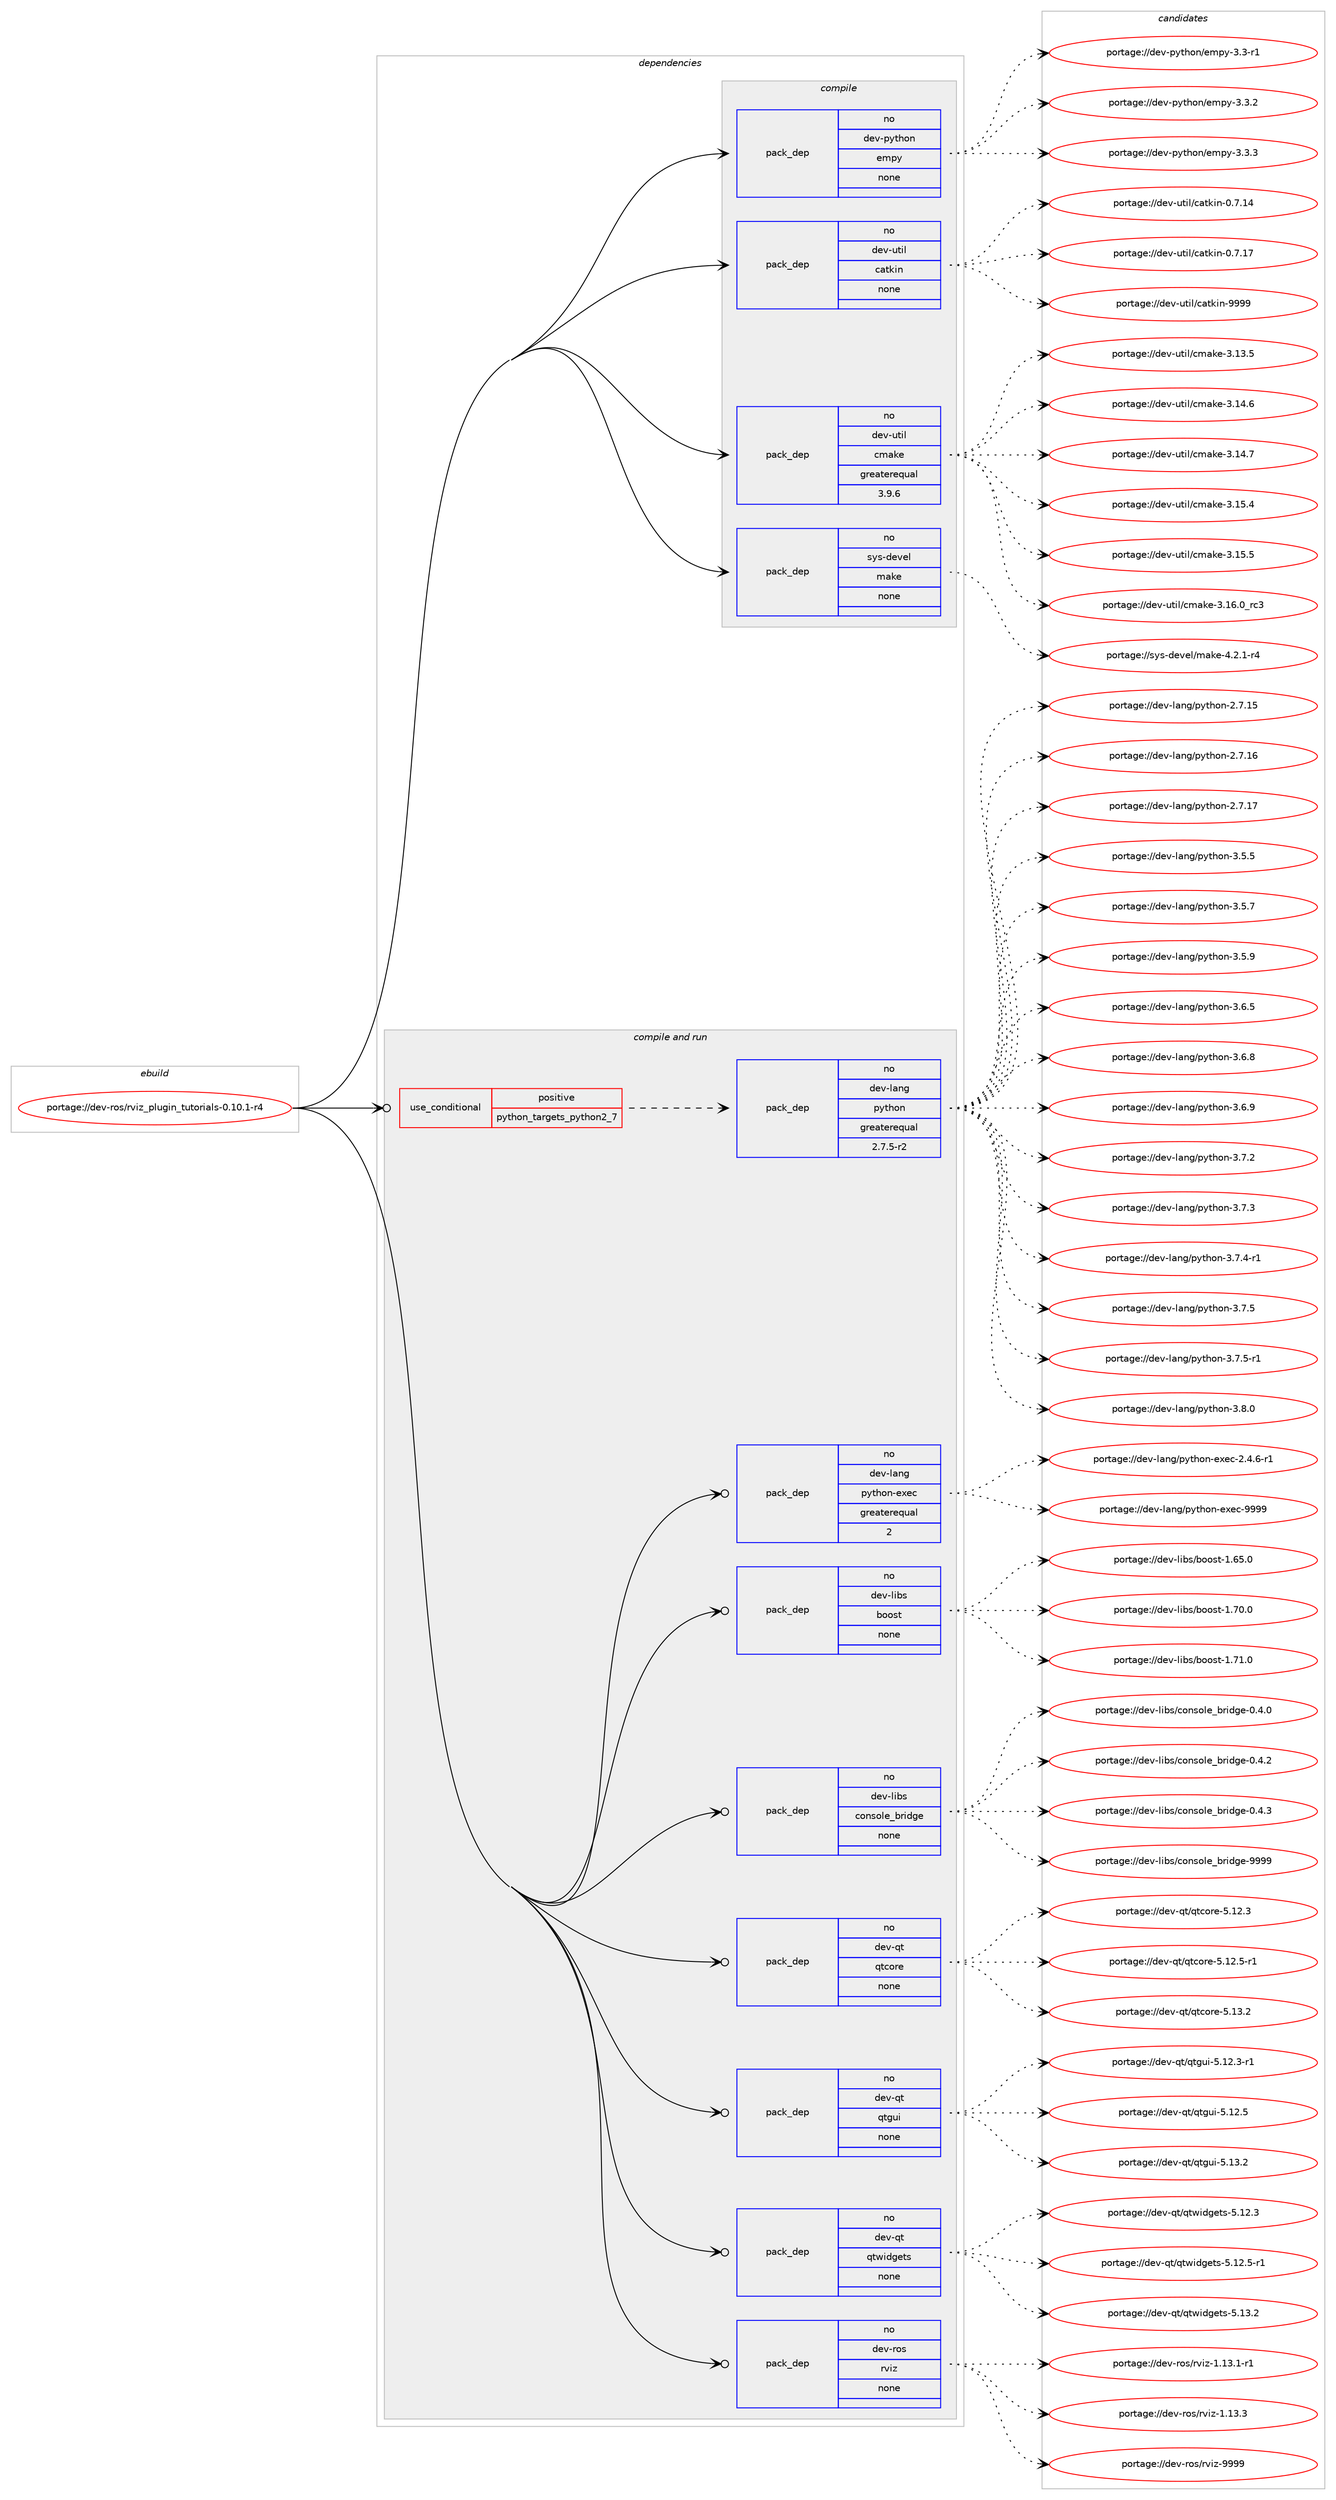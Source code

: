 digraph prolog {

# *************
# Graph options
# *************

newrank=true;
concentrate=true;
compound=true;
graph [rankdir=LR,fontname=Helvetica,fontsize=10,ranksep=1.5];#, ranksep=2.5, nodesep=0.2];
edge  [arrowhead=vee];
node  [fontname=Helvetica,fontsize=10];

# **********
# The ebuild
# **********

subgraph cluster_leftcol {
color=gray;
rank=same;
label=<<i>ebuild</i>>;
id [label="portage://dev-ros/rviz_plugin_tutorials-0.10.1-r4", color=red, width=4, href="../dev-ros/rviz_plugin_tutorials-0.10.1-r4.svg"];
}

# ****************
# The dependencies
# ****************

subgraph cluster_midcol {
color=gray;
label=<<i>dependencies</i>>;
subgraph cluster_compile {
fillcolor="#eeeeee";
style=filled;
label=<<i>compile</i>>;
subgraph pack153692 {
dependency201791 [label=<<TABLE BORDER="0" CELLBORDER="1" CELLSPACING="0" CELLPADDING="4" WIDTH="220"><TR><TD ROWSPAN="6" CELLPADDING="30">pack_dep</TD></TR><TR><TD WIDTH="110">no</TD></TR><TR><TD>dev-python</TD></TR><TR><TD>empy</TD></TR><TR><TD>none</TD></TR><TR><TD></TD></TR></TABLE>>, shape=none, color=blue];
}
id:e -> dependency201791:w [weight=20,style="solid",arrowhead="vee"];
subgraph pack153693 {
dependency201792 [label=<<TABLE BORDER="0" CELLBORDER="1" CELLSPACING="0" CELLPADDING="4" WIDTH="220"><TR><TD ROWSPAN="6" CELLPADDING="30">pack_dep</TD></TR><TR><TD WIDTH="110">no</TD></TR><TR><TD>dev-util</TD></TR><TR><TD>catkin</TD></TR><TR><TD>none</TD></TR><TR><TD></TD></TR></TABLE>>, shape=none, color=blue];
}
id:e -> dependency201792:w [weight=20,style="solid",arrowhead="vee"];
subgraph pack153694 {
dependency201793 [label=<<TABLE BORDER="0" CELLBORDER="1" CELLSPACING="0" CELLPADDING="4" WIDTH="220"><TR><TD ROWSPAN="6" CELLPADDING="30">pack_dep</TD></TR><TR><TD WIDTH="110">no</TD></TR><TR><TD>dev-util</TD></TR><TR><TD>cmake</TD></TR><TR><TD>greaterequal</TD></TR><TR><TD>3.9.6</TD></TR></TABLE>>, shape=none, color=blue];
}
id:e -> dependency201793:w [weight=20,style="solid",arrowhead="vee"];
subgraph pack153695 {
dependency201794 [label=<<TABLE BORDER="0" CELLBORDER="1" CELLSPACING="0" CELLPADDING="4" WIDTH="220"><TR><TD ROWSPAN="6" CELLPADDING="30">pack_dep</TD></TR><TR><TD WIDTH="110">no</TD></TR><TR><TD>sys-devel</TD></TR><TR><TD>make</TD></TR><TR><TD>none</TD></TR><TR><TD></TD></TR></TABLE>>, shape=none, color=blue];
}
id:e -> dependency201794:w [weight=20,style="solid",arrowhead="vee"];
}
subgraph cluster_compileandrun {
fillcolor="#eeeeee";
style=filled;
label=<<i>compile and run</i>>;
subgraph cond44673 {
dependency201795 [label=<<TABLE BORDER="0" CELLBORDER="1" CELLSPACING="0" CELLPADDING="4"><TR><TD ROWSPAN="3" CELLPADDING="10">use_conditional</TD></TR><TR><TD>positive</TD></TR><TR><TD>python_targets_python2_7</TD></TR></TABLE>>, shape=none, color=red];
subgraph pack153696 {
dependency201796 [label=<<TABLE BORDER="0" CELLBORDER="1" CELLSPACING="0" CELLPADDING="4" WIDTH="220"><TR><TD ROWSPAN="6" CELLPADDING="30">pack_dep</TD></TR><TR><TD WIDTH="110">no</TD></TR><TR><TD>dev-lang</TD></TR><TR><TD>python</TD></TR><TR><TD>greaterequal</TD></TR><TR><TD>2.7.5-r2</TD></TR></TABLE>>, shape=none, color=blue];
}
dependency201795:e -> dependency201796:w [weight=20,style="dashed",arrowhead="vee"];
}
id:e -> dependency201795:w [weight=20,style="solid",arrowhead="odotvee"];
subgraph pack153697 {
dependency201797 [label=<<TABLE BORDER="0" CELLBORDER="1" CELLSPACING="0" CELLPADDING="4" WIDTH="220"><TR><TD ROWSPAN="6" CELLPADDING="30">pack_dep</TD></TR><TR><TD WIDTH="110">no</TD></TR><TR><TD>dev-lang</TD></TR><TR><TD>python-exec</TD></TR><TR><TD>greaterequal</TD></TR><TR><TD>2</TD></TR></TABLE>>, shape=none, color=blue];
}
id:e -> dependency201797:w [weight=20,style="solid",arrowhead="odotvee"];
subgraph pack153698 {
dependency201798 [label=<<TABLE BORDER="0" CELLBORDER="1" CELLSPACING="0" CELLPADDING="4" WIDTH="220"><TR><TD ROWSPAN="6" CELLPADDING="30">pack_dep</TD></TR><TR><TD WIDTH="110">no</TD></TR><TR><TD>dev-libs</TD></TR><TR><TD>boost</TD></TR><TR><TD>none</TD></TR><TR><TD></TD></TR></TABLE>>, shape=none, color=blue];
}
id:e -> dependency201798:w [weight=20,style="solid",arrowhead="odotvee"];
subgraph pack153699 {
dependency201799 [label=<<TABLE BORDER="0" CELLBORDER="1" CELLSPACING="0" CELLPADDING="4" WIDTH="220"><TR><TD ROWSPAN="6" CELLPADDING="30">pack_dep</TD></TR><TR><TD WIDTH="110">no</TD></TR><TR><TD>dev-libs</TD></TR><TR><TD>console_bridge</TD></TR><TR><TD>none</TD></TR><TR><TD></TD></TR></TABLE>>, shape=none, color=blue];
}
id:e -> dependency201799:w [weight=20,style="solid",arrowhead="odotvee"];
subgraph pack153700 {
dependency201800 [label=<<TABLE BORDER="0" CELLBORDER="1" CELLSPACING="0" CELLPADDING="4" WIDTH="220"><TR><TD ROWSPAN="6" CELLPADDING="30">pack_dep</TD></TR><TR><TD WIDTH="110">no</TD></TR><TR><TD>dev-qt</TD></TR><TR><TD>qtcore</TD></TR><TR><TD>none</TD></TR><TR><TD></TD></TR></TABLE>>, shape=none, color=blue];
}
id:e -> dependency201800:w [weight=20,style="solid",arrowhead="odotvee"];
subgraph pack153701 {
dependency201801 [label=<<TABLE BORDER="0" CELLBORDER="1" CELLSPACING="0" CELLPADDING="4" WIDTH="220"><TR><TD ROWSPAN="6" CELLPADDING="30">pack_dep</TD></TR><TR><TD WIDTH="110">no</TD></TR><TR><TD>dev-qt</TD></TR><TR><TD>qtgui</TD></TR><TR><TD>none</TD></TR><TR><TD></TD></TR></TABLE>>, shape=none, color=blue];
}
id:e -> dependency201801:w [weight=20,style="solid",arrowhead="odotvee"];
subgraph pack153702 {
dependency201802 [label=<<TABLE BORDER="0" CELLBORDER="1" CELLSPACING="0" CELLPADDING="4" WIDTH="220"><TR><TD ROWSPAN="6" CELLPADDING="30">pack_dep</TD></TR><TR><TD WIDTH="110">no</TD></TR><TR><TD>dev-qt</TD></TR><TR><TD>qtwidgets</TD></TR><TR><TD>none</TD></TR><TR><TD></TD></TR></TABLE>>, shape=none, color=blue];
}
id:e -> dependency201802:w [weight=20,style="solid",arrowhead="odotvee"];
subgraph pack153703 {
dependency201803 [label=<<TABLE BORDER="0" CELLBORDER="1" CELLSPACING="0" CELLPADDING="4" WIDTH="220"><TR><TD ROWSPAN="6" CELLPADDING="30">pack_dep</TD></TR><TR><TD WIDTH="110">no</TD></TR><TR><TD>dev-ros</TD></TR><TR><TD>rviz</TD></TR><TR><TD>none</TD></TR><TR><TD></TD></TR></TABLE>>, shape=none, color=blue];
}
id:e -> dependency201803:w [weight=20,style="solid",arrowhead="odotvee"];
}
subgraph cluster_run {
fillcolor="#eeeeee";
style=filled;
label=<<i>run</i>>;
}
}

# **************
# The candidates
# **************

subgraph cluster_choices {
rank=same;
color=gray;
label=<<i>candidates</i>>;

subgraph choice153692 {
color=black;
nodesep=1;
choiceportage1001011184511212111610411111047101109112121455146514511449 [label="portage://dev-python/empy-3.3-r1", color=red, width=4,href="../dev-python/empy-3.3-r1.svg"];
choiceportage1001011184511212111610411111047101109112121455146514650 [label="portage://dev-python/empy-3.3.2", color=red, width=4,href="../dev-python/empy-3.3.2.svg"];
choiceportage1001011184511212111610411111047101109112121455146514651 [label="portage://dev-python/empy-3.3.3", color=red, width=4,href="../dev-python/empy-3.3.3.svg"];
dependency201791:e -> choiceportage1001011184511212111610411111047101109112121455146514511449:w [style=dotted,weight="100"];
dependency201791:e -> choiceportage1001011184511212111610411111047101109112121455146514650:w [style=dotted,weight="100"];
dependency201791:e -> choiceportage1001011184511212111610411111047101109112121455146514651:w [style=dotted,weight="100"];
}
subgraph choice153693 {
color=black;
nodesep=1;
choiceportage1001011184511711610510847999711610710511045484655464952 [label="portage://dev-util/catkin-0.7.14", color=red, width=4,href="../dev-util/catkin-0.7.14.svg"];
choiceportage1001011184511711610510847999711610710511045484655464955 [label="portage://dev-util/catkin-0.7.17", color=red, width=4,href="../dev-util/catkin-0.7.17.svg"];
choiceportage100101118451171161051084799971161071051104557575757 [label="portage://dev-util/catkin-9999", color=red, width=4,href="../dev-util/catkin-9999.svg"];
dependency201792:e -> choiceportage1001011184511711610510847999711610710511045484655464952:w [style=dotted,weight="100"];
dependency201792:e -> choiceportage1001011184511711610510847999711610710511045484655464955:w [style=dotted,weight="100"];
dependency201792:e -> choiceportage100101118451171161051084799971161071051104557575757:w [style=dotted,weight="100"];
}
subgraph choice153694 {
color=black;
nodesep=1;
choiceportage1001011184511711610510847991099710710145514649514653 [label="portage://dev-util/cmake-3.13.5", color=red, width=4,href="../dev-util/cmake-3.13.5.svg"];
choiceportage1001011184511711610510847991099710710145514649524654 [label="portage://dev-util/cmake-3.14.6", color=red, width=4,href="../dev-util/cmake-3.14.6.svg"];
choiceportage1001011184511711610510847991099710710145514649524655 [label="portage://dev-util/cmake-3.14.7", color=red, width=4,href="../dev-util/cmake-3.14.7.svg"];
choiceportage1001011184511711610510847991099710710145514649534652 [label="portage://dev-util/cmake-3.15.4", color=red, width=4,href="../dev-util/cmake-3.15.4.svg"];
choiceportage1001011184511711610510847991099710710145514649534653 [label="portage://dev-util/cmake-3.15.5", color=red, width=4,href="../dev-util/cmake-3.15.5.svg"];
choiceportage1001011184511711610510847991099710710145514649544648951149951 [label="portage://dev-util/cmake-3.16.0_rc3", color=red, width=4,href="../dev-util/cmake-3.16.0_rc3.svg"];
dependency201793:e -> choiceportage1001011184511711610510847991099710710145514649514653:w [style=dotted,weight="100"];
dependency201793:e -> choiceportage1001011184511711610510847991099710710145514649524654:w [style=dotted,weight="100"];
dependency201793:e -> choiceportage1001011184511711610510847991099710710145514649524655:w [style=dotted,weight="100"];
dependency201793:e -> choiceportage1001011184511711610510847991099710710145514649534652:w [style=dotted,weight="100"];
dependency201793:e -> choiceportage1001011184511711610510847991099710710145514649534653:w [style=dotted,weight="100"];
dependency201793:e -> choiceportage1001011184511711610510847991099710710145514649544648951149951:w [style=dotted,weight="100"];
}
subgraph choice153695 {
color=black;
nodesep=1;
choiceportage1151211154510010111810110847109971071014552465046494511452 [label="portage://sys-devel/make-4.2.1-r4", color=red, width=4,href="../sys-devel/make-4.2.1-r4.svg"];
dependency201794:e -> choiceportage1151211154510010111810110847109971071014552465046494511452:w [style=dotted,weight="100"];
}
subgraph choice153696 {
color=black;
nodesep=1;
choiceportage10010111845108971101034711212111610411111045504655464953 [label="portage://dev-lang/python-2.7.15", color=red, width=4,href="../dev-lang/python-2.7.15.svg"];
choiceportage10010111845108971101034711212111610411111045504655464954 [label="portage://dev-lang/python-2.7.16", color=red, width=4,href="../dev-lang/python-2.7.16.svg"];
choiceportage10010111845108971101034711212111610411111045504655464955 [label="portage://dev-lang/python-2.7.17", color=red, width=4,href="../dev-lang/python-2.7.17.svg"];
choiceportage100101118451089711010347112121116104111110455146534653 [label="portage://dev-lang/python-3.5.5", color=red, width=4,href="../dev-lang/python-3.5.5.svg"];
choiceportage100101118451089711010347112121116104111110455146534655 [label="portage://dev-lang/python-3.5.7", color=red, width=4,href="../dev-lang/python-3.5.7.svg"];
choiceportage100101118451089711010347112121116104111110455146534657 [label="portage://dev-lang/python-3.5.9", color=red, width=4,href="../dev-lang/python-3.5.9.svg"];
choiceportage100101118451089711010347112121116104111110455146544653 [label="portage://dev-lang/python-3.6.5", color=red, width=4,href="../dev-lang/python-3.6.5.svg"];
choiceportage100101118451089711010347112121116104111110455146544656 [label="portage://dev-lang/python-3.6.8", color=red, width=4,href="../dev-lang/python-3.6.8.svg"];
choiceportage100101118451089711010347112121116104111110455146544657 [label="portage://dev-lang/python-3.6.9", color=red, width=4,href="../dev-lang/python-3.6.9.svg"];
choiceportage100101118451089711010347112121116104111110455146554650 [label="portage://dev-lang/python-3.7.2", color=red, width=4,href="../dev-lang/python-3.7.2.svg"];
choiceportage100101118451089711010347112121116104111110455146554651 [label="portage://dev-lang/python-3.7.3", color=red, width=4,href="../dev-lang/python-3.7.3.svg"];
choiceportage1001011184510897110103471121211161041111104551465546524511449 [label="portage://dev-lang/python-3.7.4-r1", color=red, width=4,href="../dev-lang/python-3.7.4-r1.svg"];
choiceportage100101118451089711010347112121116104111110455146554653 [label="portage://dev-lang/python-3.7.5", color=red, width=4,href="../dev-lang/python-3.7.5.svg"];
choiceportage1001011184510897110103471121211161041111104551465546534511449 [label="portage://dev-lang/python-3.7.5-r1", color=red, width=4,href="../dev-lang/python-3.7.5-r1.svg"];
choiceportage100101118451089711010347112121116104111110455146564648 [label="portage://dev-lang/python-3.8.0", color=red, width=4,href="../dev-lang/python-3.8.0.svg"];
dependency201796:e -> choiceportage10010111845108971101034711212111610411111045504655464953:w [style=dotted,weight="100"];
dependency201796:e -> choiceportage10010111845108971101034711212111610411111045504655464954:w [style=dotted,weight="100"];
dependency201796:e -> choiceportage10010111845108971101034711212111610411111045504655464955:w [style=dotted,weight="100"];
dependency201796:e -> choiceportage100101118451089711010347112121116104111110455146534653:w [style=dotted,weight="100"];
dependency201796:e -> choiceportage100101118451089711010347112121116104111110455146534655:w [style=dotted,weight="100"];
dependency201796:e -> choiceportage100101118451089711010347112121116104111110455146534657:w [style=dotted,weight="100"];
dependency201796:e -> choiceportage100101118451089711010347112121116104111110455146544653:w [style=dotted,weight="100"];
dependency201796:e -> choiceportage100101118451089711010347112121116104111110455146544656:w [style=dotted,weight="100"];
dependency201796:e -> choiceportage100101118451089711010347112121116104111110455146544657:w [style=dotted,weight="100"];
dependency201796:e -> choiceportage100101118451089711010347112121116104111110455146554650:w [style=dotted,weight="100"];
dependency201796:e -> choiceportage100101118451089711010347112121116104111110455146554651:w [style=dotted,weight="100"];
dependency201796:e -> choiceportage1001011184510897110103471121211161041111104551465546524511449:w [style=dotted,weight="100"];
dependency201796:e -> choiceportage100101118451089711010347112121116104111110455146554653:w [style=dotted,weight="100"];
dependency201796:e -> choiceportage1001011184510897110103471121211161041111104551465546534511449:w [style=dotted,weight="100"];
dependency201796:e -> choiceportage100101118451089711010347112121116104111110455146564648:w [style=dotted,weight="100"];
}
subgraph choice153697 {
color=black;
nodesep=1;
choiceportage10010111845108971101034711212111610411111045101120101994550465246544511449 [label="portage://dev-lang/python-exec-2.4.6-r1", color=red, width=4,href="../dev-lang/python-exec-2.4.6-r1.svg"];
choiceportage10010111845108971101034711212111610411111045101120101994557575757 [label="portage://dev-lang/python-exec-9999", color=red, width=4,href="../dev-lang/python-exec-9999.svg"];
dependency201797:e -> choiceportage10010111845108971101034711212111610411111045101120101994550465246544511449:w [style=dotted,weight="100"];
dependency201797:e -> choiceportage10010111845108971101034711212111610411111045101120101994557575757:w [style=dotted,weight="100"];
}
subgraph choice153698 {
color=black;
nodesep=1;
choiceportage1001011184510810598115479811111111511645494654534648 [label="portage://dev-libs/boost-1.65.0", color=red, width=4,href="../dev-libs/boost-1.65.0.svg"];
choiceportage1001011184510810598115479811111111511645494655484648 [label="portage://dev-libs/boost-1.70.0", color=red, width=4,href="../dev-libs/boost-1.70.0.svg"];
choiceportage1001011184510810598115479811111111511645494655494648 [label="portage://dev-libs/boost-1.71.0", color=red, width=4,href="../dev-libs/boost-1.71.0.svg"];
dependency201798:e -> choiceportage1001011184510810598115479811111111511645494654534648:w [style=dotted,weight="100"];
dependency201798:e -> choiceportage1001011184510810598115479811111111511645494655484648:w [style=dotted,weight="100"];
dependency201798:e -> choiceportage1001011184510810598115479811111111511645494655494648:w [style=dotted,weight="100"];
}
subgraph choice153699 {
color=black;
nodesep=1;
choiceportage100101118451081059811547991111101151111081019598114105100103101454846524648 [label="portage://dev-libs/console_bridge-0.4.0", color=red, width=4,href="../dev-libs/console_bridge-0.4.0.svg"];
choiceportage100101118451081059811547991111101151111081019598114105100103101454846524650 [label="portage://dev-libs/console_bridge-0.4.2", color=red, width=4,href="../dev-libs/console_bridge-0.4.2.svg"];
choiceportage100101118451081059811547991111101151111081019598114105100103101454846524651 [label="portage://dev-libs/console_bridge-0.4.3", color=red, width=4,href="../dev-libs/console_bridge-0.4.3.svg"];
choiceportage1001011184510810598115479911111011511110810195981141051001031014557575757 [label="portage://dev-libs/console_bridge-9999", color=red, width=4,href="../dev-libs/console_bridge-9999.svg"];
dependency201799:e -> choiceportage100101118451081059811547991111101151111081019598114105100103101454846524648:w [style=dotted,weight="100"];
dependency201799:e -> choiceportage100101118451081059811547991111101151111081019598114105100103101454846524650:w [style=dotted,weight="100"];
dependency201799:e -> choiceportage100101118451081059811547991111101151111081019598114105100103101454846524651:w [style=dotted,weight="100"];
dependency201799:e -> choiceportage1001011184510810598115479911111011511110810195981141051001031014557575757:w [style=dotted,weight="100"];
}
subgraph choice153700 {
color=black;
nodesep=1;
choiceportage10010111845113116471131169911111410145534649504651 [label="portage://dev-qt/qtcore-5.12.3", color=red, width=4,href="../dev-qt/qtcore-5.12.3.svg"];
choiceportage100101118451131164711311699111114101455346495046534511449 [label="portage://dev-qt/qtcore-5.12.5-r1", color=red, width=4,href="../dev-qt/qtcore-5.12.5-r1.svg"];
choiceportage10010111845113116471131169911111410145534649514650 [label="portage://dev-qt/qtcore-5.13.2", color=red, width=4,href="../dev-qt/qtcore-5.13.2.svg"];
dependency201800:e -> choiceportage10010111845113116471131169911111410145534649504651:w [style=dotted,weight="100"];
dependency201800:e -> choiceportage100101118451131164711311699111114101455346495046534511449:w [style=dotted,weight="100"];
dependency201800:e -> choiceportage10010111845113116471131169911111410145534649514650:w [style=dotted,weight="100"];
}
subgraph choice153701 {
color=black;
nodesep=1;
choiceportage1001011184511311647113116103117105455346495046514511449 [label="portage://dev-qt/qtgui-5.12.3-r1", color=red, width=4,href="../dev-qt/qtgui-5.12.3-r1.svg"];
choiceportage100101118451131164711311610311710545534649504653 [label="portage://dev-qt/qtgui-5.12.5", color=red, width=4,href="../dev-qt/qtgui-5.12.5.svg"];
choiceportage100101118451131164711311610311710545534649514650 [label="portage://dev-qt/qtgui-5.13.2", color=red, width=4,href="../dev-qt/qtgui-5.13.2.svg"];
dependency201801:e -> choiceportage1001011184511311647113116103117105455346495046514511449:w [style=dotted,weight="100"];
dependency201801:e -> choiceportage100101118451131164711311610311710545534649504653:w [style=dotted,weight="100"];
dependency201801:e -> choiceportage100101118451131164711311610311710545534649514650:w [style=dotted,weight="100"];
}
subgraph choice153702 {
color=black;
nodesep=1;
choiceportage100101118451131164711311611910510010310111611545534649504651 [label="portage://dev-qt/qtwidgets-5.12.3", color=red, width=4,href="../dev-qt/qtwidgets-5.12.3.svg"];
choiceportage1001011184511311647113116119105100103101116115455346495046534511449 [label="portage://dev-qt/qtwidgets-5.12.5-r1", color=red, width=4,href="../dev-qt/qtwidgets-5.12.5-r1.svg"];
choiceportage100101118451131164711311611910510010310111611545534649514650 [label="portage://dev-qt/qtwidgets-5.13.2", color=red, width=4,href="../dev-qt/qtwidgets-5.13.2.svg"];
dependency201802:e -> choiceportage100101118451131164711311611910510010310111611545534649504651:w [style=dotted,weight="100"];
dependency201802:e -> choiceportage1001011184511311647113116119105100103101116115455346495046534511449:w [style=dotted,weight="100"];
dependency201802:e -> choiceportage100101118451131164711311611910510010310111611545534649514650:w [style=dotted,weight="100"];
}
subgraph choice153703 {
color=black;
nodesep=1;
choiceportage1001011184511411111547114118105122454946495146494511449 [label="portage://dev-ros/rviz-1.13.1-r1", color=red, width=4,href="../dev-ros/rviz-1.13.1-r1.svg"];
choiceportage100101118451141111154711411810512245494649514651 [label="portage://dev-ros/rviz-1.13.3", color=red, width=4,href="../dev-ros/rviz-1.13.3.svg"];
choiceportage10010111845114111115471141181051224557575757 [label="portage://dev-ros/rviz-9999", color=red, width=4,href="../dev-ros/rviz-9999.svg"];
dependency201803:e -> choiceportage1001011184511411111547114118105122454946495146494511449:w [style=dotted,weight="100"];
dependency201803:e -> choiceportage100101118451141111154711411810512245494649514651:w [style=dotted,weight="100"];
dependency201803:e -> choiceportage10010111845114111115471141181051224557575757:w [style=dotted,weight="100"];
}
}

}
